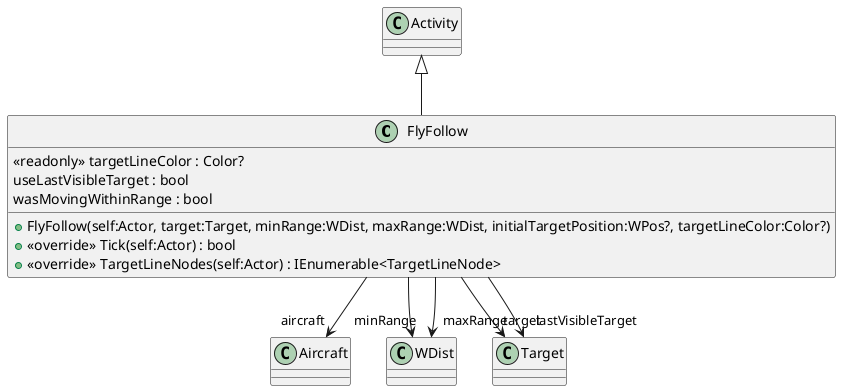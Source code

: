 @startuml
class FlyFollow {
    <<readonly>> targetLineColor : Color?
    useLastVisibleTarget : bool
    wasMovingWithinRange : bool
    + FlyFollow(self:Actor, target:Target, minRange:WDist, maxRange:WDist, initialTargetPosition:WPos?, targetLineColor:Color?)
    + <<override>> Tick(self:Actor) : bool
    + <<override>> TargetLineNodes(self:Actor) : IEnumerable<TargetLineNode>
}
Activity <|-- FlyFollow
FlyFollow --> "aircraft" Aircraft
FlyFollow --> "minRange" WDist
FlyFollow --> "maxRange" WDist
FlyFollow --> "target" Target
FlyFollow --> "lastVisibleTarget" Target
@enduml
